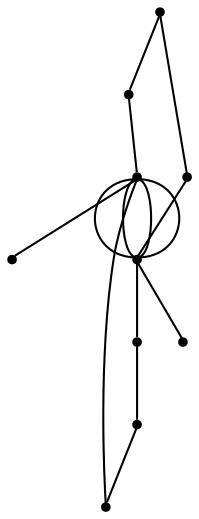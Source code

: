 graph {
  node [shape=point,comment="{\"directed\":false,\"doi\":\"10.4230/LIPIcs.GD.2024.13\",\"figure\":\"11 (4)\"}"]

  v0 [pos="620.4292129746308,2769.2270452094704"]
  v1 [pos="766.2360115121477,2690.5450945610287"]
  v2 [pos="760.459477476781,2490.3505357513377"]
  v3 [pos="717.0766460931721,2392.380534462327"]
  v4 [pos="620.4292129746308,2369.212798525918"]
  v5 [pos="740.8165144178172,2736.1509160166884"]
  v6 [pos="760.459477476781,2640.3518091023284"]
  v7 [pos="541.4720337645783,2686.761797382337"]
  v8 [pos="512.6141103048324,2490.6129962708596"]
  v9 [pos="505.8789013276373,2610.0966218499902"]

  v0 -- v4 [id="-1",pos="620.4292129746308,2769.2270452094704 689.1401542827531,2627.2221707487997 716.8936809661271,2567.7410382232943 732.8397563642455,2526.0311786848415 748.7857681665604,2484.3213191463883 752.9202585521873,2460.3829869171964 740.0375294191471,2440.7073492303566 727.1589976091464,2421.027388065967 697.2674436035181,2405.6060522885887 674.4944858772714,2394.4222331548876 651.7257254740642,2383.2427374987374 636.0797586732782,2376.2966893309226 628.2525779498455,2372.825699824686 620.4292129746308,2369.212798525918 620.4292129746308,2369.212798525918 620.4292129746308,2369.212798525918"]
  v0 -- v4 [id="-4",pos="620.4292129746308,2769.2270452094704 574.2627296703107,2719.225264374026 549.255842149935,2644.22259312086 545.0880275632056,2581.7203670765552 540.9202129764764,2519.21814103225 557.5914713233935,2469.216360196806 573.620857224268,2435.8818396398433 589.650306720946,2402.54731908288 605.0420174988172,2385.880058804399 612.7358378220367,2377.546428665158 620.4292129746308,2369.212798525918 620.4292129746308,2369.212798525918 620.4292129746308,2369.212798525918"]
  v0 -- v4 [id="-5",pos="620.4292129746308,2769.2270452094704 686.2226967912034,2654.464911437439 721.5240914284648,2590.3958062644756 745.8141270503174,2543.969287040892 770.0999653491305,2497.54683697265 783.3786419555743,2468.766718531578 783.9329429800179,2446.1490815328875 784.491441327501,2423.531698856406 772.3214303657479,2407.072728466964 753.3828544277957,2396.113984488086 734.444342085647,2385.151171353866 708.7330674442597,2379.6926537855516 685.4433302177114,2376.1466392277075 662.1577267183991,2372.604948147414 641.2936606339258,2370.979829232932 630.861659389591,2370.167269775691 620.4292129746308,2369.212798525918 620.4292129746308,2369.212798525918 620.4292129746308,2369.212798525918"]
  v0 -- v4 [id="-9",pos="620.4292129746308,2769.2270452094704 536.7523983897471,2719.225264374026 517.9972327494652,2694.224373956304 504.451835342595,2665.056668468962 490.9064379357248,2635.8889629816194 482.5708087622662,2602.554442424657 482.5708087622662,2567.136514332884 482.5708087622662,2531.718586241111 490.9064379357248,2494.217250614528 501.32597440254807,2469.216360196806 511.7455108693713,2444.215469779084 524.2489546295592,2431.715024570223 544.4461551171629,2417.1311718265515 564.6434192005702,2402.54731908288 592.5385737386293,2385.880058804399 606.4841159419428,2377.546428665158 620.4292129746308,2369.212798525918 620.4292129746308,2369.212798525918 620.4292129746308,2369.212798525918"]
  v5 -- v0 [id="-10",pos="740.8165144178172,2736.1509160166884 628.4681041283494,2767.0187654701203 628.4681041283494,2767.0187654701203 628.4681041283494,2767.0187654701203 620.4292129746308,2769.2270452094704 620.4292129746308,2769.2270452094704 620.4292129746308,2769.2270452094704"]
  v9 -- v7 [id="-2",pos="505.8789013276373,2610.0966218499902 541.4720337645783,2686.761797382337 541.4720337645783,2686.761797382337 541.4720337645783,2686.761797382337"]
  v8 -- v9 [id="-3",pos="512.6141103048324,2490.6129962708596 505.8789013276373,2610.0966218499902 505.8789013276373,2610.0966218499902 505.8789013276373,2610.0966218499902"]
  v7 -- v0 [id="-6",pos="541.4720337645783,2686.761797382337 620.4292129746308,2769.2270452094704 620.4292129746308,2769.2270452094704 620.4292129746308,2769.2270452094704"]
  v0 -- v2 [id="-7",pos="620.4292129746308,2769.2270452094704 760.459477476781,2490.3505357513377 760.459477476781,2490.3505357513377 760.459477476781,2490.3505357513377"]
  v4 -- v8 [id="-8",pos="620.4292129746308,2369.212798525918 512.6141103048324,2490.6129962708596 512.6141103048324,2490.6129962708596 512.6141103048324,2490.6129962708596"]
  v6 -- v4 [id="-12",pos="760.459477476781,2640.3518091023284 620.4292129746308,2369.212798525918 620.4292129746308,2369.212798525918 620.4292129746308,2369.212798525918"]
  v1 -- v6 [id="-13",pos="766.2360115121477,2690.5450945610287 760.459477476781,2640.3518091023284 760.459477476781,2640.3518091023284 760.459477476781,2640.3518091023284"]
  v4 -- v3 [id="-14",pos="620.4292129746308,2369.212798525918 717.0766460931721,2392.380534462327 717.0766460931721,2392.380534462327 717.0766460931721,2392.380534462327"]
  v1 -- v5 [id="-17",pos="766.2360115121477,2690.5450945610287 740.8165144178172,2736.1509160166884 740.8165144178172,2736.1509160166884 740.8165144178172,2736.1509160166884"]
}